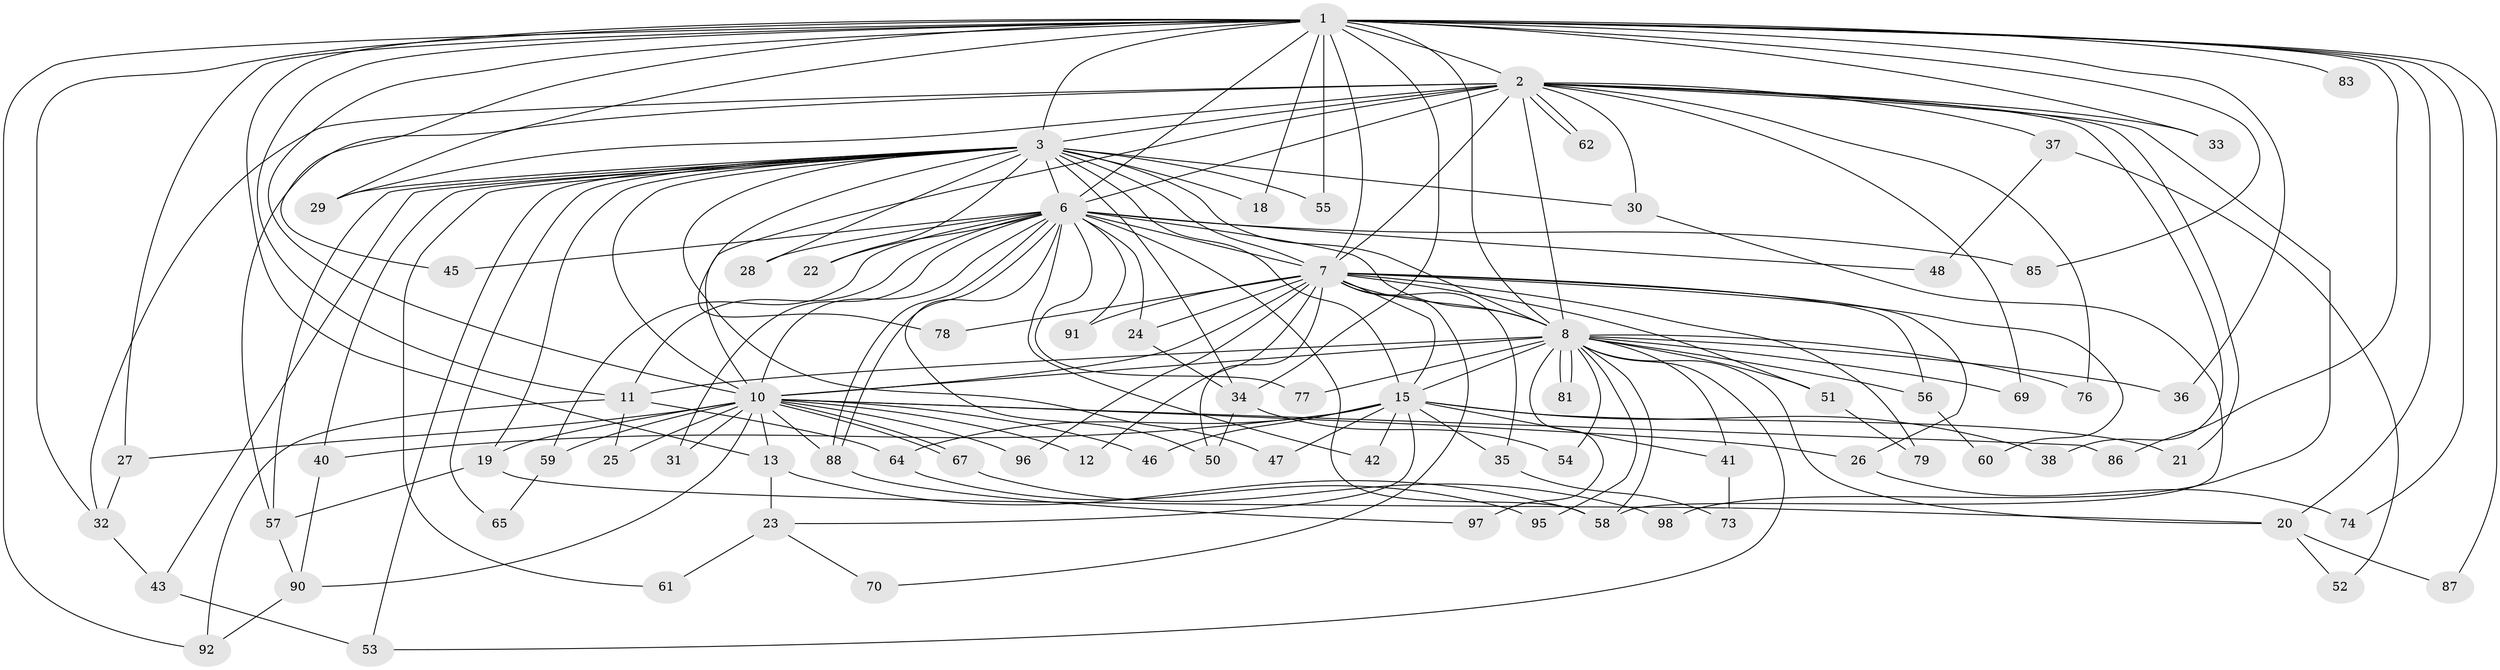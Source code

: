 // original degree distribution, {20: 0.01, 19: 0.01, 21: 0.01, 15: 0.01, 13: 0.01, 26: 0.01, 24: 0.02, 27: 0.01, 18: 0.01, 4: 0.13, 2: 0.57, 5: 0.03, 14: 0.01, 3: 0.16}
// Generated by graph-tools (version 1.1) at 2025/38/02/21/25 10:38:53]
// undirected, 77 vertices, 173 edges
graph export_dot {
graph [start="1"]
  node [color=gray90,style=filled];
  1 [super="+9"];
  2 [super="+5"];
  3 [super="+4"];
  6 [super="+14"];
  7 [super="+16"];
  8 [super="+44"];
  10 [super="+100"];
  11 [super="+17"];
  12;
  13;
  15 [super="+89"];
  18;
  19;
  20 [super="+39"];
  21;
  22;
  23 [super="+80"];
  24;
  25;
  26;
  27;
  28;
  29 [super="+75"];
  30 [super="+68"];
  31;
  32 [super="+49"];
  33;
  34 [super="+66"];
  35 [super="+82"];
  36;
  37;
  38;
  40;
  41;
  42;
  43 [super="+72"];
  45;
  46;
  47;
  48;
  50 [super="+63"];
  51;
  52;
  53 [super="+71"];
  54;
  55;
  56;
  57 [super="+84"];
  58 [super="+94"];
  59;
  60;
  61;
  62;
  64;
  65;
  67;
  69;
  70;
  73;
  74;
  76;
  77;
  78;
  79;
  81;
  83;
  85;
  86;
  87;
  88 [super="+93"];
  90 [super="+99"];
  91;
  92;
  95;
  96;
  97;
  98;
  1 -- 2 [weight=4];
  1 -- 3 [weight=4];
  1 -- 6 [weight=3];
  1 -- 7 [weight=2];
  1 -- 8 [weight=2];
  1 -- 10 [weight=2];
  1 -- 18;
  1 -- 20;
  1 -- 27;
  1 -- 34;
  1 -- 36;
  1 -- 45;
  1 -- 55;
  1 -- 85;
  1 -- 86;
  1 -- 33;
  1 -- 11;
  1 -- 74;
  1 -- 13;
  1 -- 83;
  1 -- 87;
  1 -- 92;
  1 -- 29;
  1 -- 32;
  2 -- 3 [weight=4];
  2 -- 6 [weight=2];
  2 -- 7 [weight=2];
  2 -- 8 [weight=2];
  2 -- 10 [weight=2];
  2 -- 21;
  2 -- 29;
  2 -- 30;
  2 -- 32;
  2 -- 33;
  2 -- 37 [weight=2];
  2 -- 62;
  2 -- 62;
  2 -- 69;
  2 -- 76;
  2 -- 98;
  2 -- 38;
  2 -- 57;
  3 -- 6 [weight=2];
  3 -- 7 [weight=2];
  3 -- 8 [weight=2];
  3 -- 10 [weight=2];
  3 -- 19;
  3 -- 22;
  3 -- 40;
  3 -- 43 [weight=2];
  3 -- 47;
  3 -- 57;
  3 -- 61;
  3 -- 65;
  3 -- 53;
  3 -- 78;
  3 -- 15;
  3 -- 18;
  3 -- 55;
  3 -- 28;
  3 -- 30;
  3 -- 34;
  3 -- 29;
  6 -- 7;
  6 -- 8;
  6 -- 10;
  6 -- 11;
  6 -- 22;
  6 -- 24;
  6 -- 28;
  6 -- 31;
  6 -- 42;
  6 -- 45;
  6 -- 48;
  6 -- 50;
  6 -- 59;
  6 -- 77;
  6 -- 85;
  6 -- 88;
  6 -- 88;
  6 -- 91;
  6 -- 58;
  7 -- 8 [weight=2];
  7 -- 10;
  7 -- 12;
  7 -- 24;
  7 -- 26;
  7 -- 35 [weight=2];
  7 -- 50;
  7 -- 56;
  7 -- 60;
  7 -- 70;
  7 -- 78;
  7 -- 79;
  7 -- 96;
  7 -- 15 [weight=2];
  7 -- 51;
  7 -- 91;
  8 -- 10;
  8 -- 15;
  8 -- 36;
  8 -- 41;
  8 -- 51;
  8 -- 53;
  8 -- 54;
  8 -- 56;
  8 -- 58;
  8 -- 69;
  8 -- 76;
  8 -- 77;
  8 -- 81;
  8 -- 81;
  8 -- 95;
  8 -- 97;
  8 -- 20;
  8 -- 11;
  10 -- 12;
  10 -- 13;
  10 -- 19;
  10 -- 25;
  10 -- 26;
  10 -- 27;
  10 -- 31;
  10 -- 46;
  10 -- 59;
  10 -- 67;
  10 -- 67;
  10 -- 86;
  10 -- 96;
  10 -- 90;
  10 -- 88;
  11 -- 92;
  11 -- 64;
  11 -- 25;
  13 -- 23 [weight=2];
  13 -- 58;
  15 -- 21;
  15 -- 23;
  15 -- 35;
  15 -- 38;
  15 -- 40;
  15 -- 41;
  15 -- 42;
  15 -- 46;
  15 -- 47;
  15 -- 64;
  19 -- 20;
  19 -- 57;
  20 -- 87;
  20 -- 52;
  23 -- 61;
  23 -- 70;
  24 -- 34;
  26 -- 74;
  27 -- 32;
  30 -- 58;
  32 -- 43;
  34 -- 54;
  34 -- 50;
  35 -- 73;
  37 -- 48;
  37 -- 52;
  40 -- 90;
  41 -- 73;
  43 -- 53;
  51 -- 79;
  56 -- 60;
  57 -- 90;
  59 -- 65;
  64 -- 95;
  67 -- 98;
  88 -- 97;
  90 -- 92;
}
